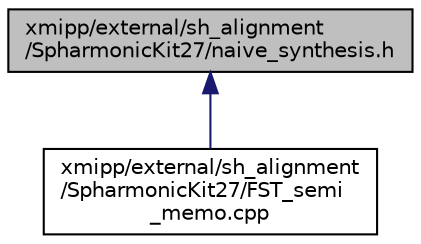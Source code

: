 digraph "xmipp/external/sh_alignment/SpharmonicKit27/naive_synthesis.h"
{
  edge [fontname="Helvetica",fontsize="10",labelfontname="Helvetica",labelfontsize="10"];
  node [fontname="Helvetica",fontsize="10",shape=record];
  Node1 [label="xmipp/external/sh_alignment\l/SpharmonicKit27/naive_synthesis.h",height=0.2,width=0.4,color="black", fillcolor="grey75", style="filled", fontcolor="black"];
  Node1 -> Node2 [dir="back",color="midnightblue",fontsize="10",style="solid",fontname="Helvetica"];
  Node2 [label="xmipp/external/sh_alignment\l/SpharmonicKit27/FST_semi\l_memo.cpp",height=0.2,width=0.4,color="black", fillcolor="white", style="filled",URL="$FST__semi__memo_8cpp.html"];
}
